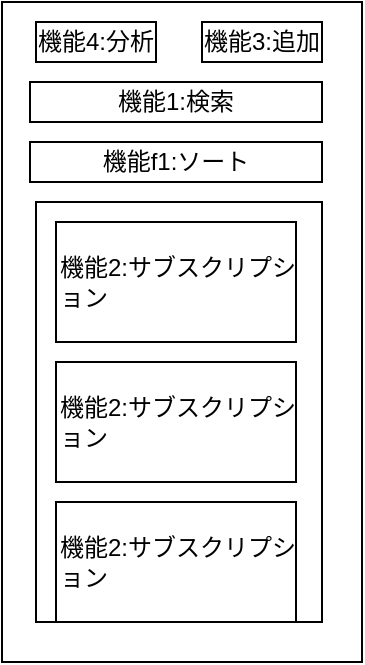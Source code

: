 <mxfile>
    <diagram id="cqAIXAwOPZfvTAL9Ij_G" name="Page-1">
        <mxGraphModel dx="484" dy="504" grid="1" gridSize="10" guides="1" tooltips="1" connect="1" arrows="1" fold="1" page="1" pageScale="1" pageWidth="827" pageHeight="1169" math="0" shadow="0">
            <root>
                <mxCell id="0"/>
                <mxCell id="1" parent="0"/>
                <mxCell id="2" value="" style="rounded=0;whiteSpace=wrap;html=1;" vertex="1" parent="1">
                    <mxGeometry x="280" y="50" width="180" height="330" as="geometry"/>
                </mxCell>
                <mxCell id="3" value="機能1:検索" style="rounded=0;whiteSpace=wrap;html=1;" vertex="1" parent="1">
                    <mxGeometry x="294" y="90" width="146" height="20" as="geometry"/>
                </mxCell>
                <mxCell id="4" value="機能f1:ソート" style="rounded=0;whiteSpace=wrap;html=1;" vertex="1" parent="1">
                    <mxGeometry x="294" y="120" width="146" height="20" as="geometry"/>
                </mxCell>
                <mxCell id="5" value="" style="rounded=0;whiteSpace=wrap;html=1;" vertex="1" parent="1">
                    <mxGeometry x="297" y="150" width="143" height="210" as="geometry"/>
                </mxCell>
                <mxCell id="6" value="機能2:サブスクリプション" style="rounded=0;whiteSpace=wrap;html=1;align=left;" vertex="1" parent="1">
                    <mxGeometry x="307" y="160" width="120" height="60" as="geometry"/>
                </mxCell>
                <mxCell id="12" value="機能2:サブスクリプション" style="rounded=0;whiteSpace=wrap;html=1;align=left;" vertex="1" parent="1">
                    <mxGeometry x="307" y="230" width="120" height="60" as="geometry"/>
                </mxCell>
                <mxCell id="13" value="機能2:サブスクリプション" style="rounded=0;whiteSpace=wrap;html=1;align=left;" vertex="1" parent="1">
                    <mxGeometry x="307" y="300" width="120" height="60" as="geometry"/>
                </mxCell>
                <mxCell id="14" value="機能3:追加" style="rounded=0;whiteSpace=wrap;html=1;" vertex="1" parent="1">
                    <mxGeometry x="380" y="60" width="60" height="20" as="geometry"/>
                </mxCell>
                <mxCell id="15" value="機能4:分析" style="rounded=0;whiteSpace=wrap;html=1;" vertex="1" parent="1">
                    <mxGeometry x="297" y="60" width="60" height="20" as="geometry"/>
                </mxCell>
            </root>
        </mxGraphModel>
    </diagram>
</mxfile>